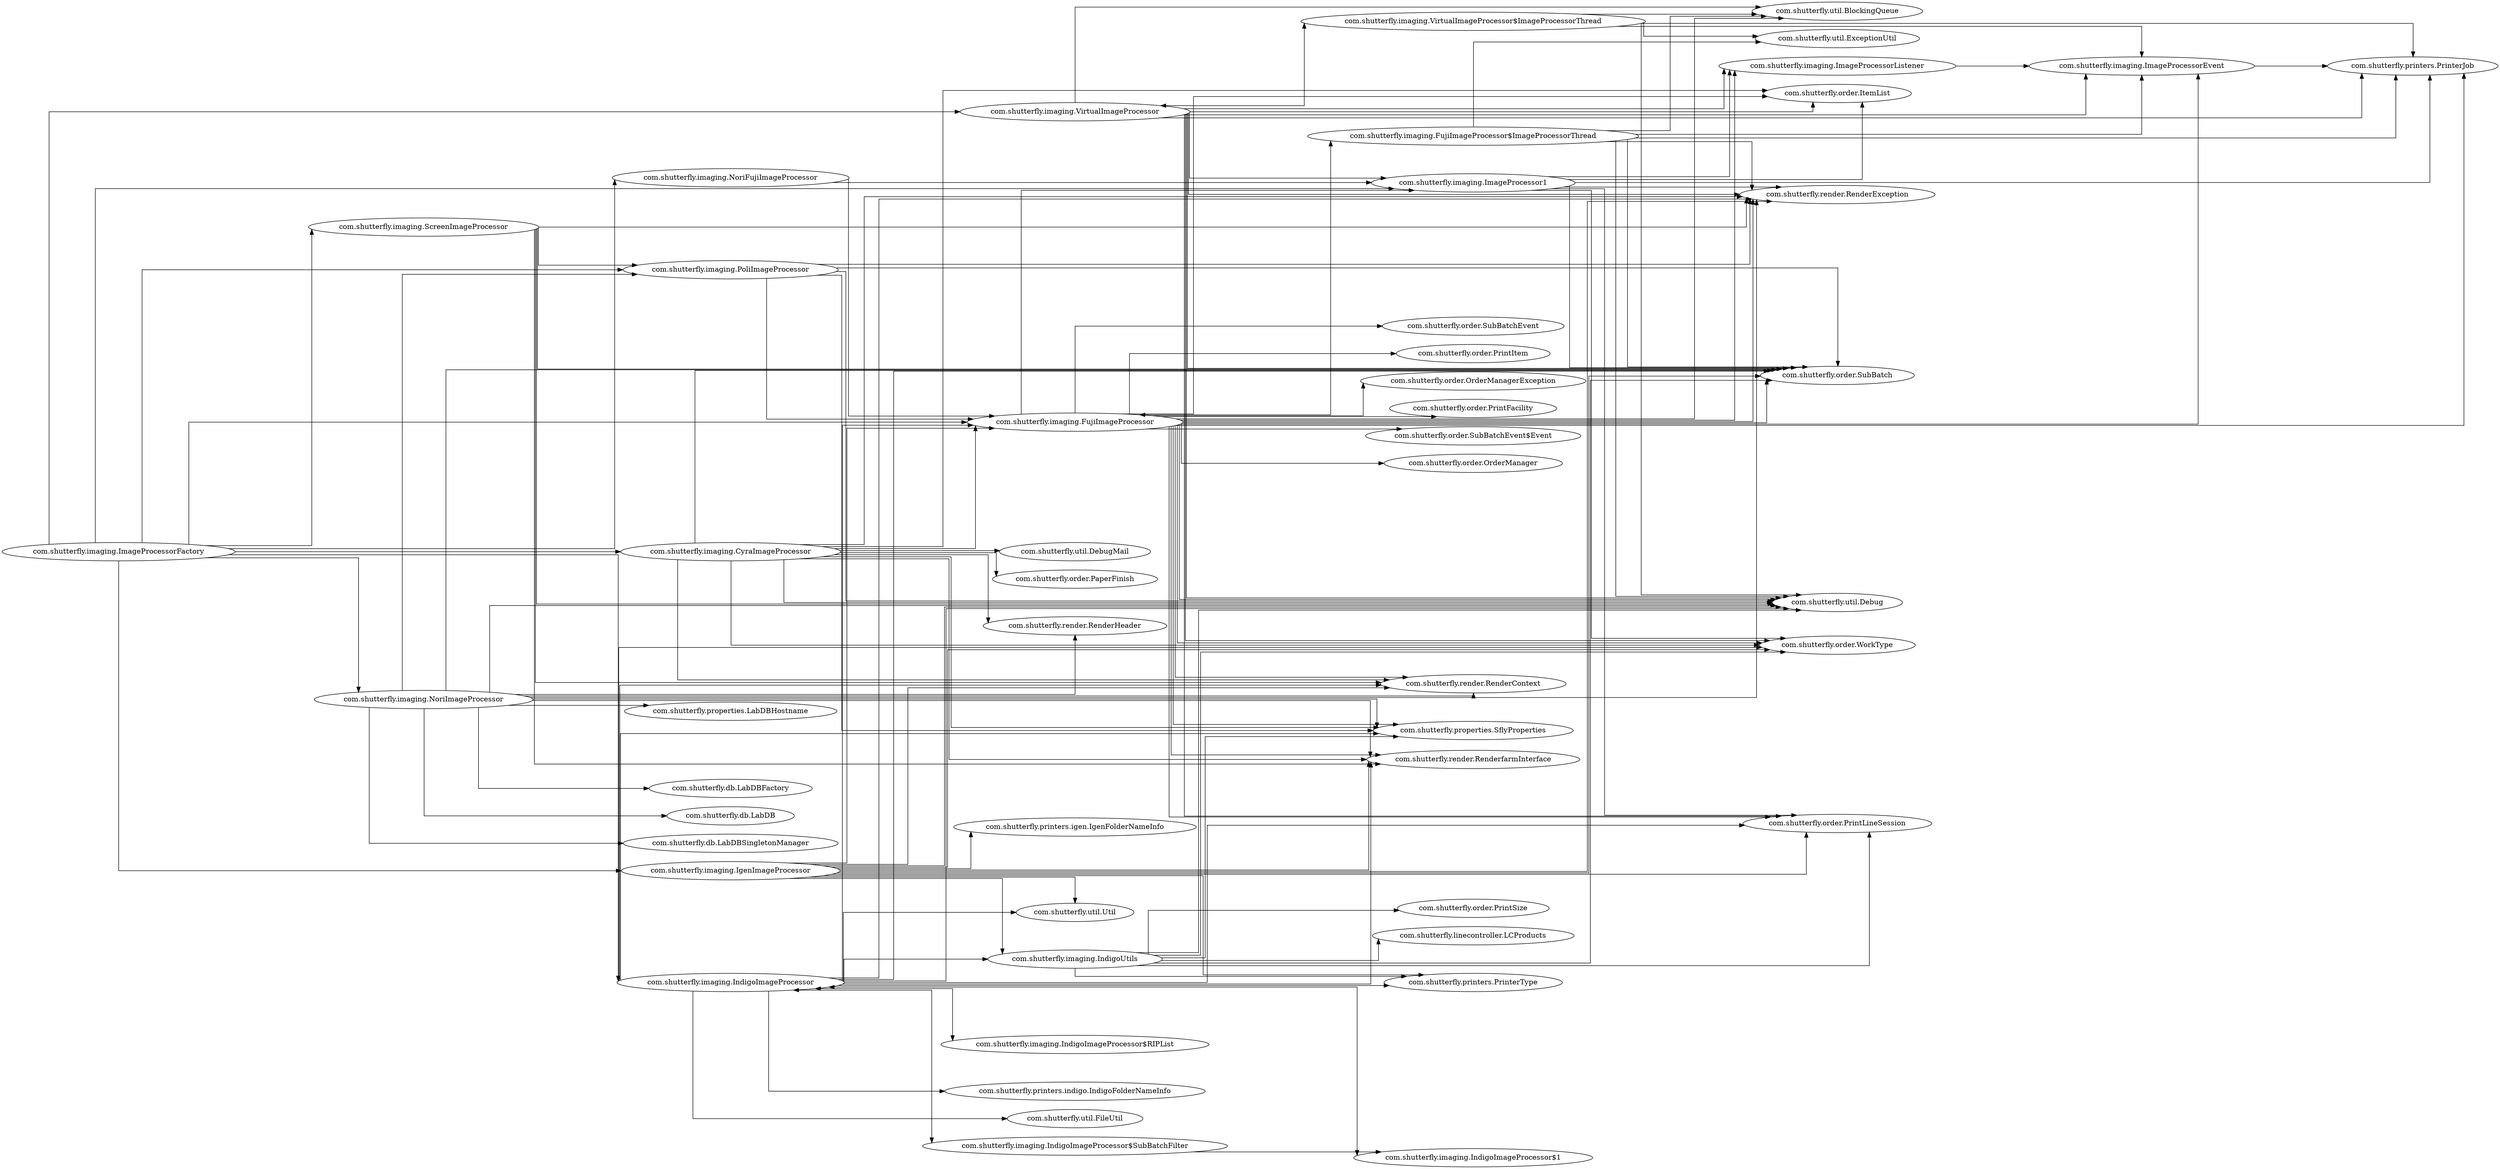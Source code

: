 digraph dependencyGraph {
 concentrate=true;
 rankdir="LR"; 
ranksep="2.0";
"com.shutterfly.imaging.CyraImageProcessor"; 
"com.shutterfly.imaging.CyraImageProcessor"->"com.shutterfly.imaging.FujiImageProcessor";
"com.shutterfly.imaging.CyraImageProcessor"->"com.shutterfly.properties.SflyProperties";
"com.shutterfly.imaging.CyraImageProcessor"->"com.shutterfly.order.ItemList";
"com.shutterfly.imaging.CyraImageProcessor"->"com.shutterfly.order.SubBatch";
"com.shutterfly.imaging.CyraImageProcessor"->"com.shutterfly.render.RenderContext";
"com.shutterfly.imaging.CyraImageProcessor"->"com.shutterfly.render.RenderHeader";
"com.shutterfly.imaging.CyraImageProcessor"->"com.shutterfly.render.RenderException";
"com.shutterfly.imaging.CyraImageProcessor"->"com.shutterfly.util.DebugMail";
"com.shutterfly.imaging.CyraImageProcessor"->"com.shutterfly.util.Debug";
"com.shutterfly.imaging.CyraImageProcessor"->"com.shutterfly.order.WorkType";
"com.shutterfly.imaging.CyraImageProcessor"->"com.shutterfly.order.PaperFinish";
"com.shutterfly.imaging.CyraImageProcessor"->"com.shutterfly.render.RenderfarmInterface";
"com.shutterfly.imaging.FujiImageProcessor$ImageProcessorThread"; 
"com.shutterfly.imaging.FujiImageProcessor$ImageProcessorThread"->"com.shutterfly.imaging.FujiImageProcessor";
"com.shutterfly.imaging.FujiImageProcessor$ImageProcessorThread"->"com.shutterfly.imaging.ImageProcessorEvent";
"com.shutterfly.imaging.FujiImageProcessor$ImageProcessorThread"->"com.shutterfly.render.RenderException";
"com.shutterfly.imaging.FujiImageProcessor$ImageProcessorThread"->"com.shutterfly.order.SubBatch";
"com.shutterfly.imaging.FujiImageProcessor$ImageProcessorThread"->"com.shutterfly.printers.PrinterJob";
"com.shutterfly.imaging.FujiImageProcessor$ImageProcessorThread"->"com.shutterfly.util.Debug";
"com.shutterfly.imaging.FujiImageProcessor$ImageProcessorThread"->"com.shutterfly.util.BlockingQueue";
"com.shutterfly.imaging.FujiImageProcessor$ImageProcessorThread"->"com.shutterfly.util.ExceptionUtil";
"com.shutterfly.imaging.FujiImageProcessor"; 
"com.shutterfly.imaging.FujiImageProcessor"->"com.shutterfly.imaging.ImageProcessor1";
"com.shutterfly.imaging.FujiImageProcessor"->"com.shutterfly.imaging.FujiImageProcessor$ImageProcessorThread";
"com.shutterfly.imaging.FujiImageProcessor"->"com.shutterfly.util.BlockingQueue";
"com.shutterfly.imaging.FujiImageProcessor"->"com.shutterfly.printers.PrinterJob";
"com.shutterfly.imaging.FujiImageProcessor"->"com.shutterfly.imaging.ImageProcessorListener";
"com.shutterfly.imaging.FujiImageProcessor"->"com.shutterfly.properties.SflyProperties";
"com.shutterfly.imaging.FujiImageProcessor"->"com.shutterfly.order.WorkType";
"com.shutterfly.imaging.FujiImageProcessor"->"com.shutterfly.imaging.ImageProcessorEvent";
"com.shutterfly.imaging.FujiImageProcessor"->"com.shutterfly.order.SubBatch";
"com.shutterfly.imaging.FujiImageProcessor"->"com.shutterfly.render.RenderException";
"com.shutterfly.imaging.FujiImageProcessor"->"com.shutterfly.order.SubBatchEvent$Event";
"com.shutterfly.imaging.FujiImageProcessor"->"com.shutterfly.order.OrderManager";
"com.shutterfly.imaging.FujiImageProcessor"->"com.shutterfly.order.ItemList";
"com.shutterfly.imaging.FujiImageProcessor"->"com.shutterfly.render.RenderContext";
"com.shutterfly.imaging.FujiImageProcessor"->"com.shutterfly.order.PrintLineSession";
"com.shutterfly.imaging.FujiImageProcessor"->"com.shutterfly.order.SubBatchEvent";
"com.shutterfly.imaging.FujiImageProcessor"->"com.shutterfly.order.PrintItem";
"com.shutterfly.imaging.FujiImageProcessor"->"com.shutterfly.order.OrderManagerException";
"com.shutterfly.imaging.FujiImageProcessor"->"com.shutterfly.order.PrintFacility";
"com.shutterfly.imaging.FujiImageProcessor"->"com.shutterfly.util.Debug";
"com.shutterfly.imaging.FujiImageProcessor"->"com.shutterfly.render.RenderfarmInterface";
"com.shutterfly.imaging.IgenImageProcessor"; 
"com.shutterfly.imaging.IgenImageProcessor"->"com.shutterfly.imaging.FujiImageProcessor";
"com.shutterfly.imaging.IgenImageProcessor"->"com.shutterfly.order.PrintLineSession";
"com.shutterfly.imaging.IgenImageProcessor"->"com.shutterfly.printers.igen.IgenFolderNameInfo";
"com.shutterfly.imaging.IgenImageProcessor"->"com.shutterfly.order.SubBatch";
"com.shutterfly.imaging.IgenImageProcessor"->"com.shutterfly.render.RenderContext";
"com.shutterfly.imaging.IgenImageProcessor"->"com.shutterfly.printers.PrinterType";
"com.shutterfly.imaging.IgenImageProcessor"->"com.shutterfly.order.WorkType";
"com.shutterfly.imaging.IgenImageProcessor"->"com.shutterfly.render.RenderException";
"com.shutterfly.imaging.IgenImageProcessor"->"com.shutterfly.util.Debug";
"com.shutterfly.imaging.IgenImageProcessor"->"com.shutterfly.render.RenderfarmInterface";
"com.shutterfly.imaging.IgenImageProcessor"->"com.shutterfly.util.Util";
"com.shutterfly.imaging.IgenImageProcessor"->"com.shutterfly.imaging.IndigoUtils";
"com.shutterfly.imaging.ImageProcessor1"; 
"com.shutterfly.imaging.ImageProcessor1"->"com.shutterfly.printers.PrinterJob";
"com.shutterfly.imaging.ImageProcessor1"->"com.shutterfly.order.WorkType";
"com.shutterfly.imaging.ImageProcessor1"->"com.shutterfly.imaging.ImageProcessorListener";
"com.shutterfly.imaging.ImageProcessor1"->"com.shutterfly.order.SubBatch";
"com.shutterfly.imaging.ImageProcessor1"->"com.shutterfly.order.ItemList";
"com.shutterfly.imaging.ImageProcessor1"->"com.shutterfly.order.PrintLineSession";
"com.shutterfly.imaging.ImageProcessor1"->"com.shutterfly.render.RenderException";
"com.shutterfly.imaging.ImageProcessorEvent"; 
"com.shutterfly.imaging.ImageProcessorEvent"->"com.shutterfly.printers.PrinterJob";
"com.shutterfly.imaging.ImageProcessorFactory"; 
"com.shutterfly.imaging.ImageProcessorFactory"->"com.shutterfly.imaging.ImageProcessor1";
"com.shutterfly.imaging.ImageProcessorFactory"->"com.shutterfly.imaging.FujiImageProcessor";
"com.shutterfly.imaging.ImageProcessorFactory"->"com.shutterfly.imaging.NoriFujiImageProcessor";
"com.shutterfly.imaging.ImageProcessorFactory"->"com.shutterfly.imaging.IndigoImageProcessor";
"com.shutterfly.imaging.ImageProcessorFactory"->"com.shutterfly.imaging.IgenImageProcessor";
"com.shutterfly.imaging.ImageProcessorFactory"->"com.shutterfly.imaging.VirtualImageProcessor";
"com.shutterfly.imaging.ImageProcessorFactory"->"com.shutterfly.imaging.PoliImageProcessor";
"com.shutterfly.imaging.ImageProcessorFactory"->"com.shutterfly.imaging.NoriImageProcessor";
"com.shutterfly.imaging.ImageProcessorFactory"->"com.shutterfly.imaging.CyraImageProcessor";
"com.shutterfly.imaging.ImageProcessorFactory"->"com.shutterfly.imaging.ScreenImageProcessor";
"com.shutterfly.imaging.ImageProcessorListener"; 
"com.shutterfly.imaging.ImageProcessorListener"->"com.shutterfly.imaging.ImageProcessorEvent";
"com.shutterfly.imaging.IndigoImageProcessor$1"; 
"com.shutterfly.imaging.IndigoImageProcessor$1"->"com.shutterfly.imaging.IndigoImageProcessor";
"com.shutterfly.imaging.IndigoImageProcessor$RIPList"; 
"com.shutterfly.imaging.IndigoImageProcessor$RIPList"->"com.shutterfly.imaging.IndigoImageProcessor";
"com.shutterfly.imaging.IndigoImageProcessor$SubBatchFilter"; 
"com.shutterfly.imaging.IndigoImageProcessor$SubBatchFilter"->"com.shutterfly.imaging.IndigoImageProcessor";
"com.shutterfly.imaging.IndigoImageProcessor$SubBatchFilter"->"com.shutterfly.imaging.IndigoImageProcessor$1";
"com.shutterfly.imaging.IndigoImageProcessor"; 
"com.shutterfly.imaging.IndigoImageProcessor"->"com.shutterfly.imaging.FujiImageProcessor";
"com.shutterfly.imaging.IndigoImageProcessor"->"com.shutterfly.imaging.IndigoImageProcessor$RIPList";
"com.shutterfly.imaging.IndigoImageProcessor"->"com.shutterfly.properties.SflyProperties";
"com.shutterfly.imaging.IndigoImageProcessor"->"com.shutterfly.order.PrintLineSession";
"com.shutterfly.imaging.IndigoImageProcessor"->"com.shutterfly.printers.indigo.IndigoFolderNameInfo";
"com.shutterfly.imaging.IndigoImageProcessor"->"com.shutterfly.order.SubBatch";
"com.shutterfly.imaging.IndigoImageProcessor"->"com.shutterfly.render.RenderContext";
"com.shutterfly.imaging.IndigoImageProcessor"->"com.shutterfly.printers.PrinterType";
"com.shutterfly.imaging.IndigoImageProcessor"->"com.shutterfly.order.WorkType";
"com.shutterfly.imaging.IndigoImageProcessor"->"com.shutterfly.imaging.IndigoImageProcessor$SubBatchFilter";
"com.shutterfly.imaging.IndigoImageProcessor"->"com.shutterfly.render.RenderException";
"com.shutterfly.imaging.IndigoImageProcessor"->"com.shutterfly.imaging.IndigoImageProcessor$1";
"com.shutterfly.imaging.IndigoImageProcessor"->"com.shutterfly.util.Debug";
"com.shutterfly.imaging.IndigoImageProcessor"->"com.shutterfly.util.Util";
"com.shutterfly.imaging.IndigoImageProcessor"->"com.shutterfly.util.FileUtil";
"com.shutterfly.imaging.IndigoImageProcessor"->"com.shutterfly.render.RenderfarmInterface";
"com.shutterfly.imaging.IndigoImageProcessor"->"com.shutterfly.imaging.IndigoUtils";
"com.shutterfly.imaging.IndigoUtils"; 
"com.shutterfly.imaging.IndigoUtils"->"com.shutterfly.order.SubBatch";
"com.shutterfly.imaging.IndigoUtils"->"com.shutterfly.printers.PrinterType";
"com.shutterfly.imaging.IndigoUtils"->"com.shutterfly.linecontroller.LCProducts";
"com.shutterfly.imaging.IndigoUtils"->"com.shutterfly.order.PrintSize";
"com.shutterfly.imaging.IndigoUtils"->"com.shutterfly.order.WorkType";
"com.shutterfly.imaging.IndigoUtils"->"com.shutterfly.properties.SflyProperties";
"com.shutterfly.imaging.IndigoUtils"->"com.shutterfly.order.PrintLineSession";
"com.shutterfly.imaging.IndigoUtils"->"com.shutterfly.util.Debug";
"com.shutterfly.imaging.NoriFujiImageProcessor"; 
"com.shutterfly.imaging.NoriFujiImageProcessor"->"com.shutterfly.imaging.FujiImageProcessor";
"com.shutterfly.imaging.NoriFujiImageProcessor"->"com.shutterfly.imaging.ImageProcessor1";
"com.shutterfly.imaging.NoriImageProcessor"; 
"com.shutterfly.imaging.NoriImageProcessor"->"com.shutterfly.imaging.PoliImageProcessor";
"com.shutterfly.imaging.NoriImageProcessor"->"com.shutterfly.order.SubBatch";
"com.shutterfly.imaging.NoriImageProcessor"->"com.shutterfly.render.RenderContext";
"com.shutterfly.imaging.NoriImageProcessor"->"com.shutterfly.db.LabDB";
"com.shutterfly.imaging.NoriImageProcessor"->"com.shutterfly.db.LabDBSingletonManager";
"com.shutterfly.imaging.NoriImageProcessor"->"com.shutterfly.render.RenderException";
"com.shutterfly.imaging.NoriImageProcessor"->"com.shutterfly.properties.SflyProperties";
"com.shutterfly.imaging.NoriImageProcessor"->"com.shutterfly.util.Debug";
"com.shutterfly.imaging.NoriImageProcessor"->"com.shutterfly.render.RenderHeader";
"com.shutterfly.imaging.NoriImageProcessor"->"com.shutterfly.render.RenderfarmInterface";
"com.shutterfly.imaging.NoriImageProcessor"->"com.shutterfly.properties.LabDBHostname";
"com.shutterfly.imaging.NoriImageProcessor"->"com.shutterfly.db.LabDBFactory";
"com.shutterfly.imaging.PoliImageProcessor"; 
"com.shutterfly.imaging.PoliImageProcessor"->"com.shutterfly.imaging.FujiImageProcessor";
"com.shutterfly.imaging.PoliImageProcessor"->"com.shutterfly.order.SubBatch";
"com.shutterfly.imaging.PoliImageProcessor"->"com.shutterfly.render.RenderException";
"com.shutterfly.imaging.PoliImageProcessor"->"com.shutterfly.properties.SflyProperties";
"com.shutterfly.imaging.PoliImageProcessor"->"com.shutterfly.util.Debug";
"com.shutterfly.imaging.ScreenImageProcessor"; 
"com.shutterfly.imaging.ScreenImageProcessor"->"com.shutterfly.imaging.PoliImageProcessor";
"com.shutterfly.imaging.ScreenImageProcessor"->"com.shutterfly.order.SubBatch";
"com.shutterfly.imaging.ScreenImageProcessor"->"com.shutterfly.render.RenderContext";
"com.shutterfly.imaging.ScreenImageProcessor"->"com.shutterfly.render.RenderException";
"com.shutterfly.imaging.ScreenImageProcessor"->"com.shutterfly.util.Debug";
"com.shutterfly.imaging.ScreenImageProcessor"->"com.shutterfly.render.RenderfarmInterface";
"com.shutterfly.imaging.VirtualImageProcessor$ImageProcessorThread"; 
"com.shutterfly.imaging.VirtualImageProcessor$ImageProcessorThread"->"com.shutterfly.imaging.VirtualImageProcessor";
"com.shutterfly.imaging.VirtualImageProcessor$ImageProcessorThread"->"com.shutterfly.imaging.ImageProcessorEvent";
"com.shutterfly.imaging.VirtualImageProcessor$ImageProcessorThread"->"com.shutterfly.printers.PrinterJob";
"com.shutterfly.imaging.VirtualImageProcessor$ImageProcessorThread"->"com.shutterfly.util.Debug";
"com.shutterfly.imaging.VirtualImageProcessor$ImageProcessorThread"->"com.shutterfly.util.BlockingQueue";
"com.shutterfly.imaging.VirtualImageProcessor$ImageProcessorThread"->"com.shutterfly.util.ExceptionUtil";
"com.shutterfly.imaging.VirtualImageProcessor"; 
"com.shutterfly.imaging.VirtualImageProcessor"->"com.shutterfly.imaging.ImageProcessor1";
"com.shutterfly.imaging.VirtualImageProcessor"->"com.shutterfly.imaging.VirtualImageProcessor$ImageProcessorThread";
"com.shutterfly.imaging.VirtualImageProcessor"->"com.shutterfly.util.BlockingQueue";
"com.shutterfly.imaging.VirtualImageProcessor"->"com.shutterfly.printers.PrinterJob";
"com.shutterfly.imaging.VirtualImageProcessor"->"com.shutterfly.imaging.ImageProcessorListener";
"com.shutterfly.imaging.VirtualImageProcessor"->"com.shutterfly.order.WorkType";
"com.shutterfly.imaging.VirtualImageProcessor"->"com.shutterfly.imaging.ImageProcessorEvent";
"com.shutterfly.imaging.VirtualImageProcessor"->"com.shutterfly.order.SubBatch";
"com.shutterfly.imaging.VirtualImageProcessor"->"com.shutterfly.order.ItemList";
"com.shutterfly.imaging.VirtualImageProcessor"->"com.shutterfly.order.PrintLineSession";
"com.shutterfly.imaging.VirtualImageProcessor"->"com.shutterfly.render.RenderException";
"com.shutterfly.imaging.VirtualImageProcessor"->"com.shutterfly.util.Debug";
splines="ortho";
}